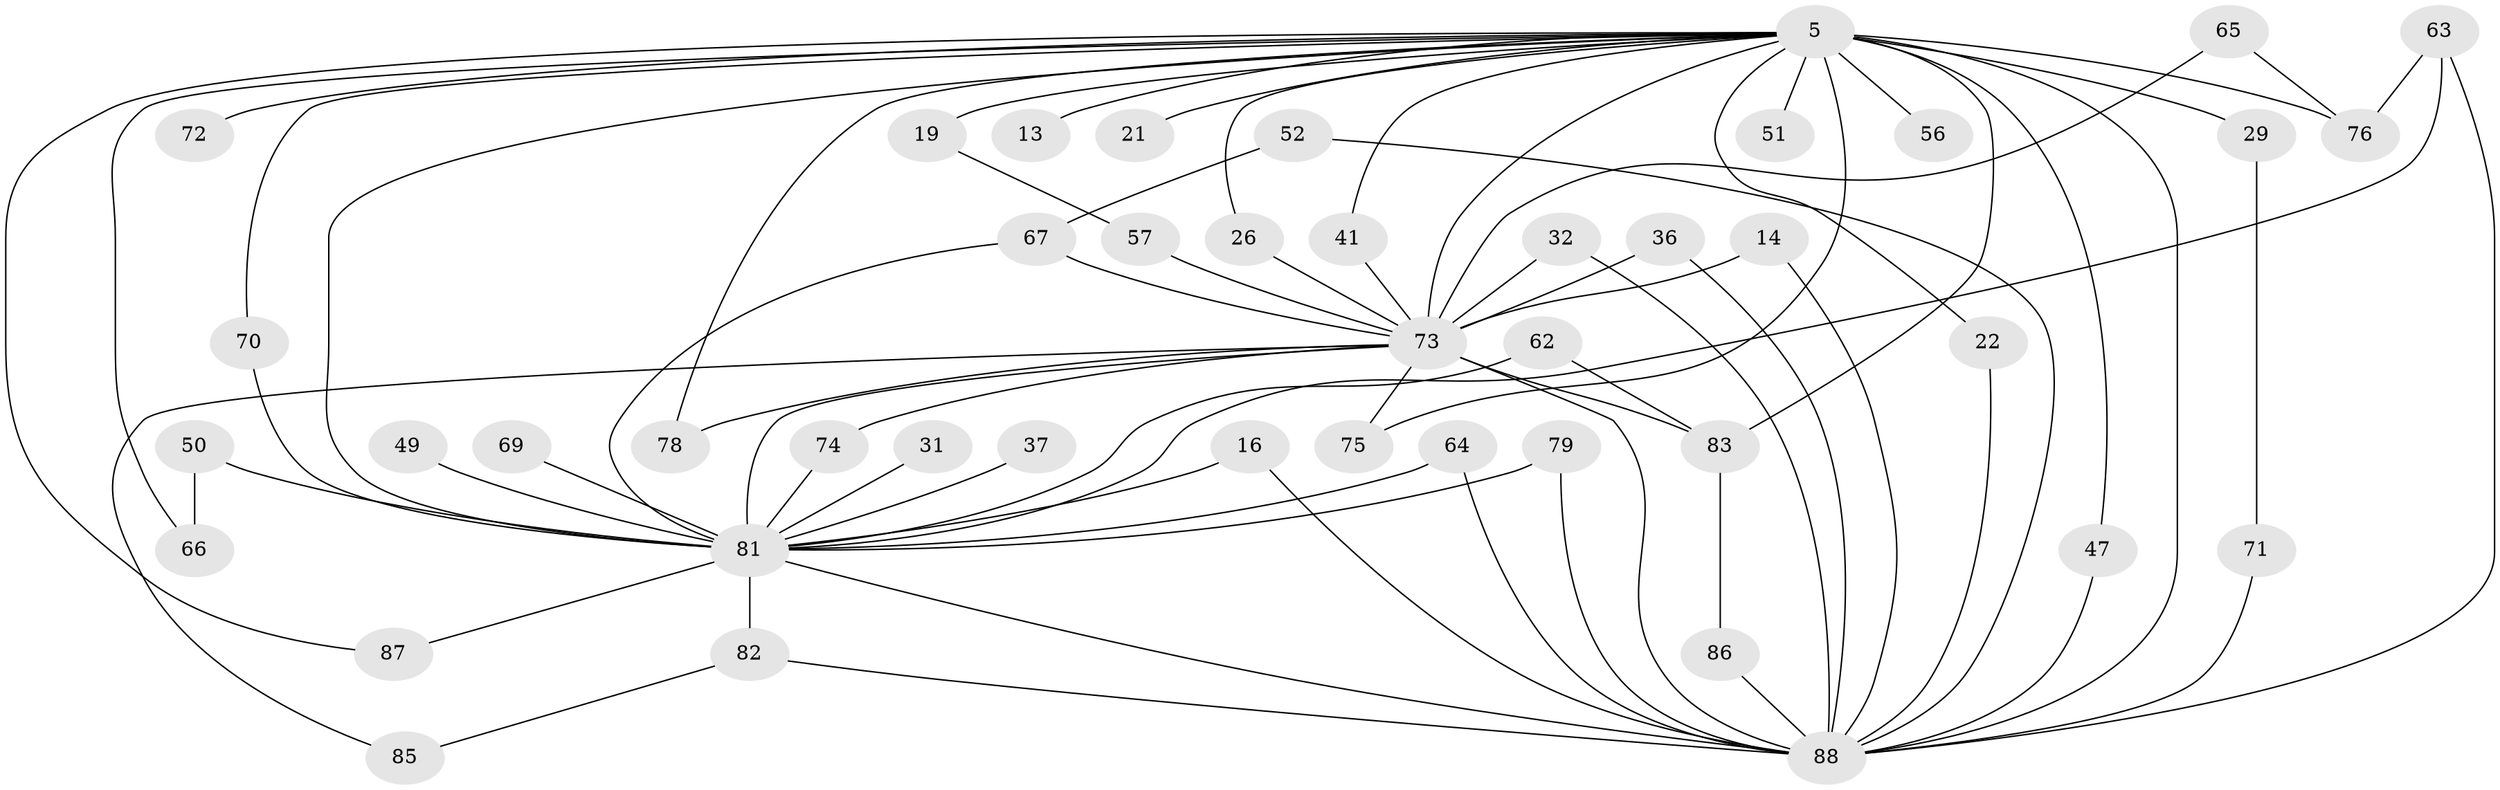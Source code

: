 // original degree distribution, {21: 0.011363636363636364, 23: 0.022727272727272728, 20: 0.011363636363636364, 22: 0.011363636363636364, 28: 0.011363636363636364, 11: 0.011363636363636364, 19: 0.011363636363636364, 16: 0.022727272727272728, 6: 0.03409090909090909, 5: 0.022727272727272728, 2: 0.5795454545454546, 4: 0.07954545454545454, 3: 0.17045454545454544}
// Generated by graph-tools (version 1.1) at 2025/48/03/04/25 21:48:08]
// undirected, 44 vertices, 74 edges
graph export_dot {
graph [start="1"]
  node [color=gray90,style=filled];
  5 [super="+4"];
  13;
  14;
  16;
  19;
  21;
  22;
  26;
  29;
  31;
  32;
  36;
  37;
  41;
  47;
  49;
  50 [super="+38+30"];
  51;
  52;
  56;
  57;
  62;
  63 [super="+44+24+60"];
  64;
  65;
  66;
  67 [super="+58+46"];
  69;
  70;
  71;
  72;
  73 [super="+59+48"];
  74;
  75;
  76 [super="+43"];
  78;
  79;
  81 [super="+17+6+39"];
  82 [super="+25+28"];
  83 [super="+11+40+35+77"];
  85;
  86 [super="+84"];
  87;
  88 [super="+23+68+80+61"];
  5 -- 13 [weight=2];
  5 -- 21 [weight=2];
  5 -- 22;
  5 -- 26;
  5 -- 29 [weight=2];
  5 -- 47;
  5 -- 51 [weight=2];
  5 -- 66;
  5 -- 70;
  5 -- 76 [weight=4];
  5 -- 78;
  5 -- 83 [weight=4];
  5 -- 87;
  5 -- 72 [weight=2];
  5 -- 73 [weight=7];
  5 -- 75;
  5 -- 19 [weight=2];
  5 -- 88 [weight=18];
  5 -- 41;
  5 -- 56 [weight=2];
  5 -- 81 [weight=8];
  14 -- 73;
  14 -- 88;
  16 -- 81;
  16 -- 88;
  19 -- 57;
  22 -- 88;
  26 -- 73;
  29 -- 71;
  31 -- 81 [weight=2];
  32 -- 73;
  32 -- 88;
  36 -- 73;
  36 -- 88;
  37 -- 81;
  41 -- 73;
  47 -- 88;
  49 -- 81;
  50 -- 66;
  50 -- 81 [weight=3];
  52 -- 67;
  52 -- 88;
  57 -- 73;
  62 -- 83;
  62 -- 81;
  63 -- 76 [weight=2];
  63 -- 81;
  63 -- 88 [weight=2];
  64 -- 81;
  64 -- 88;
  65 -- 76;
  65 -- 73;
  67 -- 81;
  67 -- 73 [weight=3];
  69 -- 81 [weight=2];
  70 -- 81;
  71 -- 88;
  73 -- 81 [weight=6];
  73 -- 74;
  73 -- 75;
  73 -- 78;
  73 -- 83 [weight=2];
  73 -- 85;
  73 -- 88 [weight=12];
  74 -- 81;
  79 -- 81;
  79 -- 88;
  81 -- 87;
  81 -- 82 [weight=3];
  81 -- 88 [weight=7];
  82 -- 85;
  82 -- 88;
  83 -- 86;
  86 -- 88 [weight=2];
}
